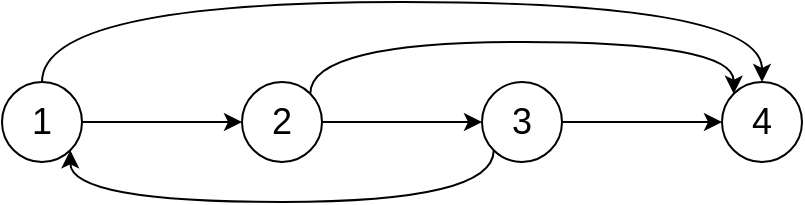 <mxfile version="14.5.1" type="device"><diagram id="UjhMv20FIhv7SdhOPn8u" name="第 1 页"><mxGraphModel dx="852" dy="494" grid="1" gridSize="10" guides="1" tooltips="1" connect="1" arrows="1" fold="1" page="1" pageScale="1" pageWidth="1654" pageHeight="2336" math="0" shadow="0"><root><mxCell id="0"/><mxCell id="1" parent="0"/><mxCell id="SkreFMPVeum7l9Qn7ssE-5" value="" style="edgeStyle=orthogonalEdgeStyle;rounded=0;orthogonalLoop=1;jettySize=auto;html=1;fontSize=18;" edge="1" parent="1" source="SkreFMPVeum7l9Qn7ssE-1" target="SkreFMPVeum7l9Qn7ssE-2"><mxGeometry relative="1" as="geometry"/></mxCell><mxCell id="SkreFMPVeum7l9Qn7ssE-1" value="1" style="ellipse;whiteSpace=wrap;html=1;aspect=fixed;fontSize=18;" vertex="1" parent="1"><mxGeometry x="120" y="160" width="40" height="40" as="geometry"/></mxCell><mxCell id="SkreFMPVeum7l9Qn7ssE-6" value="" style="edgeStyle=orthogonalEdgeStyle;rounded=0;orthogonalLoop=1;jettySize=auto;html=1;fontSize=18;" edge="1" parent="1" source="SkreFMPVeum7l9Qn7ssE-2" target="SkreFMPVeum7l9Qn7ssE-3"><mxGeometry relative="1" as="geometry"/></mxCell><mxCell id="SkreFMPVeum7l9Qn7ssE-2" value="2" style="ellipse;whiteSpace=wrap;html=1;aspect=fixed;fontSize=18;" vertex="1" parent="1"><mxGeometry x="240" y="160" width="40" height="40" as="geometry"/></mxCell><mxCell id="SkreFMPVeum7l9Qn7ssE-7" value="" style="edgeStyle=orthogonalEdgeStyle;rounded=0;orthogonalLoop=1;jettySize=auto;html=1;fontSize=18;" edge="1" parent="1" source="SkreFMPVeum7l9Qn7ssE-3" target="SkreFMPVeum7l9Qn7ssE-4"><mxGeometry relative="1" as="geometry"/></mxCell><mxCell id="SkreFMPVeum7l9Qn7ssE-3" value="3" style="ellipse;whiteSpace=wrap;html=1;aspect=fixed;fontSize=18;" vertex="1" parent="1"><mxGeometry x="360" y="160" width="40" height="40" as="geometry"/></mxCell><mxCell id="SkreFMPVeum7l9Qn7ssE-4" value="4" style="ellipse;whiteSpace=wrap;html=1;aspect=fixed;fontSize=18;" vertex="1" parent="1"><mxGeometry x="480" y="160" width="40" height="40" as="geometry"/></mxCell><mxCell id="SkreFMPVeum7l9Qn7ssE-8" value="" style="endArrow=classic;html=1;fontSize=18;exitX=1;exitY=0;exitDx=0;exitDy=0;entryX=0;entryY=0;entryDx=0;entryDy=0;edgeStyle=orthogonalEdgeStyle;curved=1;" edge="1" parent="1" source="SkreFMPVeum7l9Qn7ssE-2" target="SkreFMPVeum7l9Qn7ssE-4"><mxGeometry width="50" height="50" relative="1" as="geometry"><mxPoint x="410" y="280" as="sourcePoint"/><mxPoint x="460" y="230" as="targetPoint"/><Array as="points"><mxPoint x="274" y="140"/><mxPoint x="486" y="140"/></Array></mxGeometry></mxCell><mxCell id="SkreFMPVeum7l9Qn7ssE-9" value="" style="endArrow=classic;html=1;fontSize=18;exitX=0;exitY=1;exitDx=0;exitDy=0;entryX=1;entryY=1;entryDx=0;entryDy=0;edgeStyle=orthogonalEdgeStyle;curved=1;" edge="1" parent="1" source="SkreFMPVeum7l9Qn7ssE-3" target="SkreFMPVeum7l9Qn7ssE-1"><mxGeometry width="50" height="50" relative="1" as="geometry"><mxPoint x="330" y="310" as="sourcePoint"/><mxPoint x="380" y="260" as="targetPoint"/><Array as="points"><mxPoint x="366" y="220"/><mxPoint x="154" y="220"/></Array></mxGeometry></mxCell><mxCell id="SkreFMPVeum7l9Qn7ssE-10" value="" style="endArrow=classic;html=1;fontSize=18;exitX=0.5;exitY=0;exitDx=0;exitDy=0;entryX=0.5;entryY=0;entryDx=0;entryDy=0;edgeStyle=orthogonalEdgeStyle;curved=1;" edge="1" parent="1" source="SkreFMPVeum7l9Qn7ssE-1" target="SkreFMPVeum7l9Qn7ssE-4"><mxGeometry width="50" height="50" relative="1" as="geometry"><mxPoint x="280" y="100" as="sourcePoint"/><mxPoint x="330" y="50" as="targetPoint"/><Array as="points"><mxPoint x="140" y="120"/><mxPoint x="500" y="120"/></Array></mxGeometry></mxCell></root></mxGraphModel></diagram></mxfile>